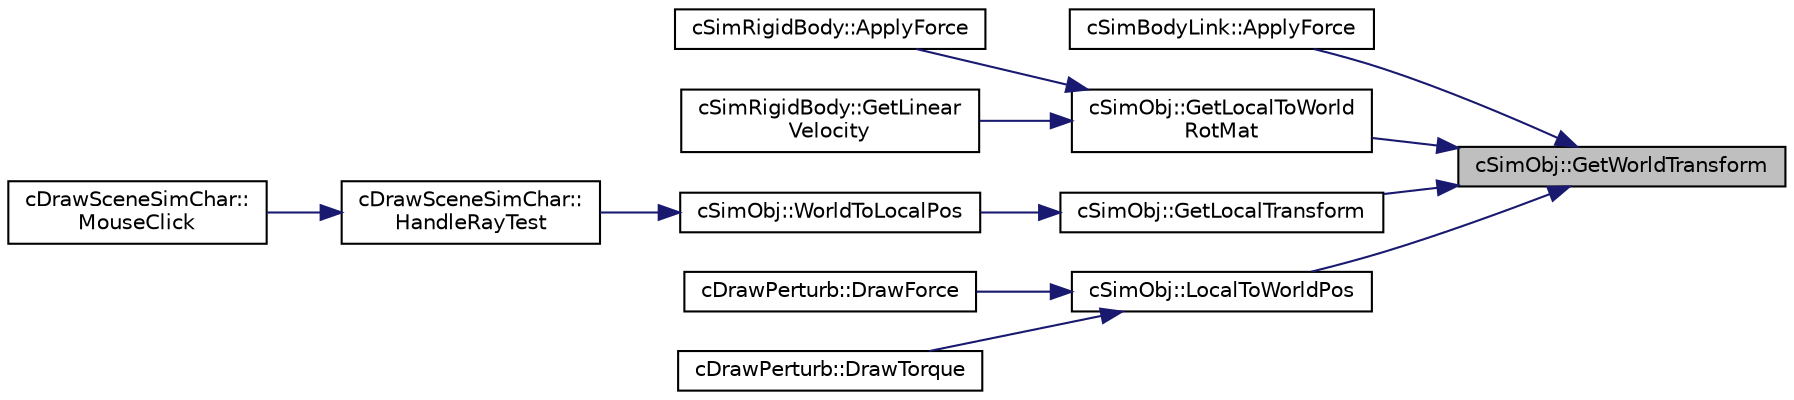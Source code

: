 digraph "cSimObj::GetWorldTransform"
{
 // LATEX_PDF_SIZE
  edge [fontname="Helvetica",fontsize="10",labelfontname="Helvetica",labelfontsize="10"];
  node [fontname="Helvetica",fontsize="10",shape=record];
  rankdir="RL";
  Node1 [label="cSimObj::GetWorldTransform",height=0.2,width=0.4,color="black", fillcolor="grey75", style="filled", fontcolor="black",tooltip=" "];
  Node1 -> Node2 [dir="back",color="midnightblue",fontsize="10",style="solid",fontname="Helvetica"];
  Node2 [label="cSimBodyLink::ApplyForce",height=0.2,width=0.4,color="black", fillcolor="white", style="filled",URL="$classc_sim_body_link.html#a5171f98f4bb53753ed0b2047241d0708",tooltip=" "];
  Node1 -> Node3 [dir="back",color="midnightblue",fontsize="10",style="solid",fontname="Helvetica"];
  Node3 [label="cSimObj::GetLocalToWorld\lRotMat",height=0.2,width=0.4,color="black", fillcolor="white", style="filled",URL="$classc_sim_obj.html#aa6dc213c35ddfcbddbfb86e121c1776f",tooltip=" "];
  Node3 -> Node4 [dir="back",color="midnightblue",fontsize="10",style="solid",fontname="Helvetica"];
  Node4 [label="cSimRigidBody::ApplyForce",height=0.2,width=0.4,color="black", fillcolor="white", style="filled",URL="$classc_sim_rigid_body.html#a7a2286de8d9fd06793aad0a014d35310",tooltip=" "];
  Node3 -> Node5 [dir="back",color="midnightblue",fontsize="10",style="solid",fontname="Helvetica"];
  Node5 [label="cSimRigidBody::GetLinear\lVelocity",height=0.2,width=0.4,color="black", fillcolor="white", style="filled",URL="$classc_sim_rigid_body.html#af8141a02fbd64ee0e84a7bdb38618952",tooltip=" "];
  Node1 -> Node6 [dir="back",color="midnightblue",fontsize="10",style="solid",fontname="Helvetica"];
  Node6 [label="cSimObj::GetLocalTransform",height=0.2,width=0.4,color="black", fillcolor="white", style="filled",URL="$classc_sim_obj.html#a135f548bf9aac725a2aa46bfe4b64d14",tooltip=" "];
  Node6 -> Node7 [dir="back",color="midnightblue",fontsize="10",style="solid",fontname="Helvetica"];
  Node7 [label="cSimObj::WorldToLocalPos",height=0.2,width=0.4,color="black", fillcolor="white", style="filled",URL="$classc_sim_obj.html#ad79e17f2ec75dd502c9ebc0e2f9750bc",tooltip=" "];
  Node7 -> Node8 [dir="back",color="midnightblue",fontsize="10",style="solid",fontname="Helvetica"];
  Node8 [label="cDrawSceneSimChar::\lHandleRayTest",height=0.2,width=0.4,color="black", fillcolor="white", style="filled",URL="$classc_draw_scene_sim_char.html#a2c3b780719ffa36b58f7e6bcaff4807c",tooltip=" "];
  Node8 -> Node9 [dir="back",color="midnightblue",fontsize="10",style="solid",fontname="Helvetica"];
  Node9 [label="cDrawSceneSimChar::\lMouseClick",height=0.2,width=0.4,color="black", fillcolor="white", style="filled",URL="$classc_draw_scene_sim_char.html#a3d0fbb31c21db4102dff090be3d375cf",tooltip=" "];
  Node1 -> Node10 [dir="back",color="midnightblue",fontsize="10",style="solid",fontname="Helvetica"];
  Node10 [label="cSimObj::LocalToWorldPos",height=0.2,width=0.4,color="black", fillcolor="white", style="filled",URL="$classc_sim_obj.html#a4c817b39026f8776c06fc737e03e2a5b",tooltip=" "];
  Node10 -> Node11 [dir="back",color="midnightblue",fontsize="10",style="solid",fontname="Helvetica"];
  Node11 [label="cDrawPerturb::DrawForce",height=0.2,width=0.4,color="black", fillcolor="white", style="filled",URL="$classc_draw_perturb.html#a94f50f65baa49b4c45ea7ff0594cb251",tooltip=" "];
  Node10 -> Node12 [dir="back",color="midnightblue",fontsize="10",style="solid",fontname="Helvetica"];
  Node12 [label="cDrawPerturb::DrawTorque",height=0.2,width=0.4,color="black", fillcolor="white", style="filled",URL="$classc_draw_perturb.html#a8c6fecca255d6230e95146f998da4e6d",tooltip=" "];
}
